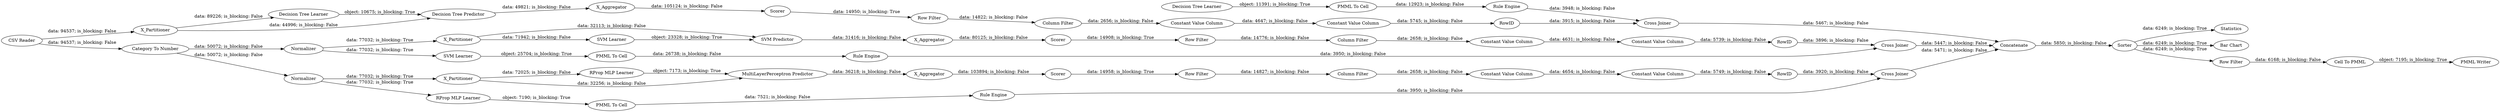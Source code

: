 digraph {
	"-7054887666595016634_63" [label=Statistics]
	"-1824137376653110442_292" [label="Constant Value Column"]
	"5180910067614674418_290" [label="Constant Value Column"]
	"7140396030367294120_31" [label="RProp MLP Learner"]
	"7470515025659001927_28" [label="PMML To Cell"]
	"-6117094830573914184_290" [label="Constant Value Column"]
	"-7054887666595016634_52" [label=Sorter]
	"-7064280761271448290_32" [label="SVM Predictor"]
	"-7054887666595016634_61" [label="PMML Writer"]
	"-7064280761271448290_2" [label=X_Partitioner]
	"7140396030367294120_7" [label=X_Aggregator]
	"-1592529685540244942_33" [label="SVM Learner"]
	"-7064280761271448290_31" [label="SVM Learner"]
	"2210200513297334803_22" [label="PMML To Cell"]
	"-7054887666595016634_54" [label="Cell To PMML"]
	"5180910067614674418_294" [label="Column Filter"]
	"7140396030367294120_32" [label="MultiLayerPerceptron Predictor"]
	"-1592529685540244942_34" [label="PMML To Cell"]
	"-5080288821062289207_39" [label=Scorer]
	"5180910067614674418_292" [label="Constant Value Column"]
	"-5080288821062289207_2" [label=X_Partitioner]
	"-1824137376653110442_293" [label=RowID]
	"-6117094830573914184_9" [label="Row Filter"]
	"-5080288821062289207_38" [label="Cross Joiner"]
	"7470515025659001927_33" [label="Decision Tree Learner"]
	"2210200513297334803_34" [label="Rule Engine"]
	"-7064280761271448290_41" [label=Scorer]
	"-7054887666595016634_59" [label="Bar Chart"]
	"-7054887666595016634_62" [label="CSV Reader"]
	"-6117094830573914184_292" [label="Constant Value Column"]
	"-1824137376653110442_9" [label="Row Filter"]
	"7470515025659001927_34" [label="Rule Engine"]
	"-7054887666595016634_58" [label="Category To Number"]
	"-7064280761271448290_7" [label=X_Aggregator]
	"-6117094830573914184_293" [label=RowID]
	"5180910067614674418_293" [label=RowID]
	"-7054887666595016634_60" [label=Concatenate]
	"-7064280761271448290_39" [label="Cross Joiner"]
	"-7064280761271448290_40" [label=Normalizer]
	"-1824137376653110442_290" [label="Constant Value Column"]
	"7140396030367294120_38" [label="Cross Joiner"]
	"-7054887666595016634_53" [label="Row Filter"]
	"-5080288821062289207_31" [label="Decision Tree Learner"]
	"7140396030367294120_40" [label=Scorer]
	"-5080288821062289207_32" [label="Decision Tree Predictor"]
	"5180910067614674418_9" [label="Row Filter"]
	"7140396030367294120_2" [label=X_Partitioner]
	"-6117094830573914184_294" [label="Column Filter"]
	"-1824137376653110442_294" [label="Column Filter"]
	"7140396030367294120_39" [label=Normalizer]
	"2210200513297334803_35" [label="RProp MLP Learner"]
	"-5080288821062289207_7" [label=X_Aggregator]
	"-1592529685540244942_35" [label="Rule Engine"]
	"7140396030367294120_2" -> "7140396030367294120_31" [label="data: 72025; is_blocking: False"]
	"-5080288821062289207_7" -> "-5080288821062289207_39" [label="data: 105124; is_blocking: False"]
	"-1592529685540244942_34" -> "-1592529685540244942_35" [label="data: 26738; is_blocking: False"]
	"7470515025659001927_34" -> "-5080288821062289207_38" [label="data: 3948; is_blocking: False"]
	"-7054887666595016634_52" -> "-7054887666595016634_63" [label="data: 6249; is_blocking: True"]
	"-6117094830573914184_293" -> "-7064280761271448290_39" [label="data: 3896; is_blocking: False"]
	"7470515025659001927_28" -> "7470515025659001927_34" [label="data: 12923; is_blocking: False"]
	"-7054887666595016634_54" -> "-7054887666595016634_61" [label="object: 7195; is_blocking: True"]
	"-7054887666595016634_62" -> "-5080288821062289207_2" [label="data: 94537; is_blocking: False"]
	"-6117094830573914184_292" -> "-6117094830573914184_293" [label="data: 5739; is_blocking: False"]
	"-7064280761271448290_2" -> "-7064280761271448290_32" [label="data: 32113; is_blocking: False"]
	"7470515025659001927_33" -> "7470515025659001927_28" [label="object: 11391; is_blocking: True"]
	"-1592529685540244942_35" -> "-7064280761271448290_39" [label="data: 3950; is_blocking: False"]
	"-7054887666595016634_62" -> "-7054887666595016634_58" [label="data: 94537; is_blocking: False"]
	"-5080288821062289207_39" -> "5180910067614674418_9" [label="data: 14950; is_blocking: True"]
	"7140396030367294120_32" -> "7140396030367294120_7" [label="data: 36218; is_blocking: False"]
	"7140396030367294120_7" -> "7140396030367294120_40" [label="data: 103894; is_blocking: False"]
	"-1824137376653110442_9" -> "-1824137376653110442_294" [label="data: 14827; is_blocking: False"]
	"-7064280761271448290_31" -> "-7064280761271448290_32" [label="object: 23328; is_blocking: True"]
	"7140396030367294120_39" -> "2210200513297334803_35" [label="data: 77032; is_blocking: True"]
	"7140396030367294120_39" -> "7140396030367294120_2" [label="data: 77032; is_blocking: True"]
	"-7064280761271448290_2" -> "-7064280761271448290_31" [label="data: 71942; is_blocking: False"]
	"-7064280761271448290_7" -> "-7064280761271448290_41" [label="data: 80125; is_blocking: False"]
	"5180910067614674418_294" -> "5180910067614674418_290" [label="data: 2656; is_blocking: False"]
	"-5080288821062289207_2" -> "-5080288821062289207_32" [label="data: 44996; is_blocking: False"]
	"-7064280761271448290_41" -> "-6117094830573914184_9" [label="data: 14908; is_blocking: True"]
	"-5080288821062289207_38" -> "-7054887666595016634_60" [label="data: 5467; is_blocking: False"]
	"7140396030367294120_40" -> "-1824137376653110442_9" [label="data: 14958; is_blocking: True"]
	"-6117094830573914184_294" -> "-6117094830573914184_290" [label="data: 2658; is_blocking: False"]
	"7140396030367294120_38" -> "-7054887666595016634_60" [label="data: 5471; is_blocking: False"]
	"-7054887666595016634_52" -> "-7054887666595016634_53" [label="data: 6249; is_blocking: True"]
	"-7064280761271448290_40" -> "-1592529685540244942_33" [label="data: 77032; is_blocking: True"]
	"-7064280761271448290_32" -> "-7064280761271448290_7" [label="data: 31416; is_blocking: False"]
	"-1824137376653110442_294" -> "-1824137376653110442_290" [label="data: 2658; is_blocking: False"]
	"-7054887666595016634_60" -> "-7054887666595016634_52" [label="data: 5850; is_blocking: False"]
	"-5080288821062289207_2" -> "-5080288821062289207_31" [label="data: 89226; is_blocking: False"]
	"-6117094830573914184_290" -> "-6117094830573914184_292" [label="data: 4631; is_blocking: False"]
	"-1824137376653110442_290" -> "-1824137376653110442_292" [label="data: 4654; is_blocking: False"]
	"-1824137376653110442_292" -> "-1824137376653110442_293" [label="data: 5749; is_blocking: False"]
	"2210200513297334803_35" -> "2210200513297334803_22" [label="object: 7190; is_blocking: True"]
	"2210200513297334803_22" -> "2210200513297334803_34" [label="data: 7521; is_blocking: False"]
	"5180910067614674418_290" -> "5180910067614674418_292" [label="data: 4647; is_blocking: False"]
	"-7054887666595016634_58" -> "7140396030367294120_39" [label="data: 50072; is_blocking: False"]
	"-7054887666595016634_58" -> "-7064280761271448290_40" [label="data: 50072; is_blocking: False"]
	"-7054887666595016634_53" -> "-7054887666595016634_54" [label="data: 6168; is_blocking: False"]
	"7140396030367294120_31" -> "7140396030367294120_32" [label="object: 7173; is_blocking: True"]
	"5180910067614674418_292" -> "5180910067614674418_293" [label="data: 5745; is_blocking: False"]
	"2210200513297334803_34" -> "7140396030367294120_38" [label="data: 3950; is_blocking: False"]
	"-7064280761271448290_40" -> "-7064280761271448290_2" [label="data: 77032; is_blocking: True"]
	"-5080288821062289207_32" -> "-5080288821062289207_7" [label="data: 49821; is_blocking: False"]
	"-1824137376653110442_293" -> "7140396030367294120_38" [label="data: 3920; is_blocking: False"]
	"-7064280761271448290_39" -> "-7054887666595016634_60" [label="data: 5447; is_blocking: False"]
	"-7054887666595016634_52" -> "-7054887666595016634_59" [label="data: 6249; is_blocking: True"]
	"5180910067614674418_9" -> "5180910067614674418_294" [label="data: 14822; is_blocking: False"]
	"-6117094830573914184_9" -> "-6117094830573914184_294" [label="data: 14776; is_blocking: False"]
	"7140396030367294120_2" -> "7140396030367294120_32" [label="data: 32256; is_blocking: False"]
	"-1592529685540244942_33" -> "-1592529685540244942_34" [label="object: 25704; is_blocking: True"]
	"-5080288821062289207_31" -> "-5080288821062289207_32" [label="object: 10675; is_blocking: True"]
	"5180910067614674418_293" -> "-5080288821062289207_38" [label="data: 3915; is_blocking: False"]
	rankdir=LR
}
